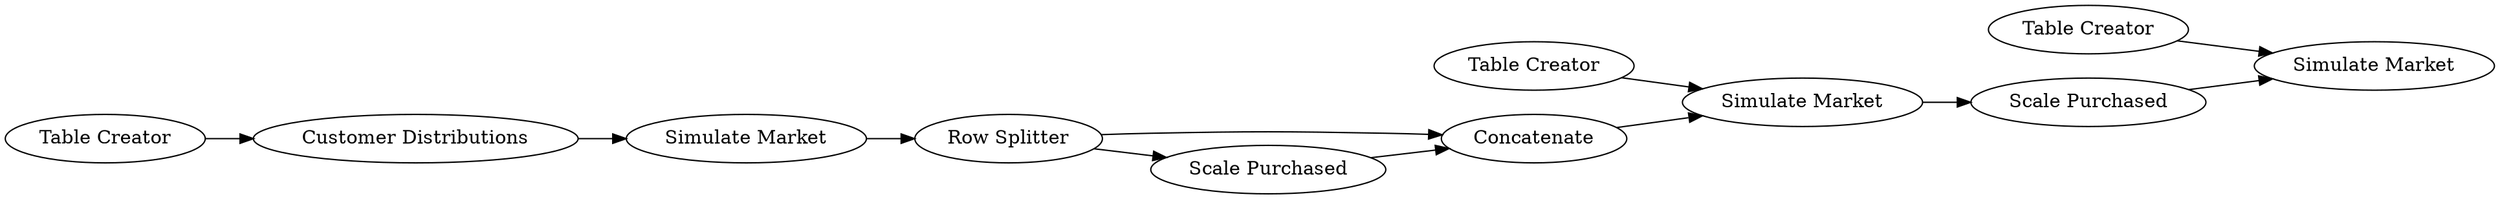 digraph {
	3 -> 10
	11 -> 6
	2 -> 1
	8 -> 9
	4 -> 11
	10 -> 4
	5 -> 6
	6 -> 7
	10 -> 11
	1 -> 3
	7 -> 9
	5 [label="Table Creator"]
	1 [label="Customer Distributions"]
	7 [label="Scale Purchased"]
	9 [label="Simulate Market"]
	11 [label=Concatenate]
	4 [label="Scale Purchased"]
	6 [label="Simulate Market"]
	8 [label="Table Creator"]
	3 [label="Simulate Market"]
	2 [label="Table Creator"]
	10 [label="Row Splitter"]
	rankdir=LR
}
